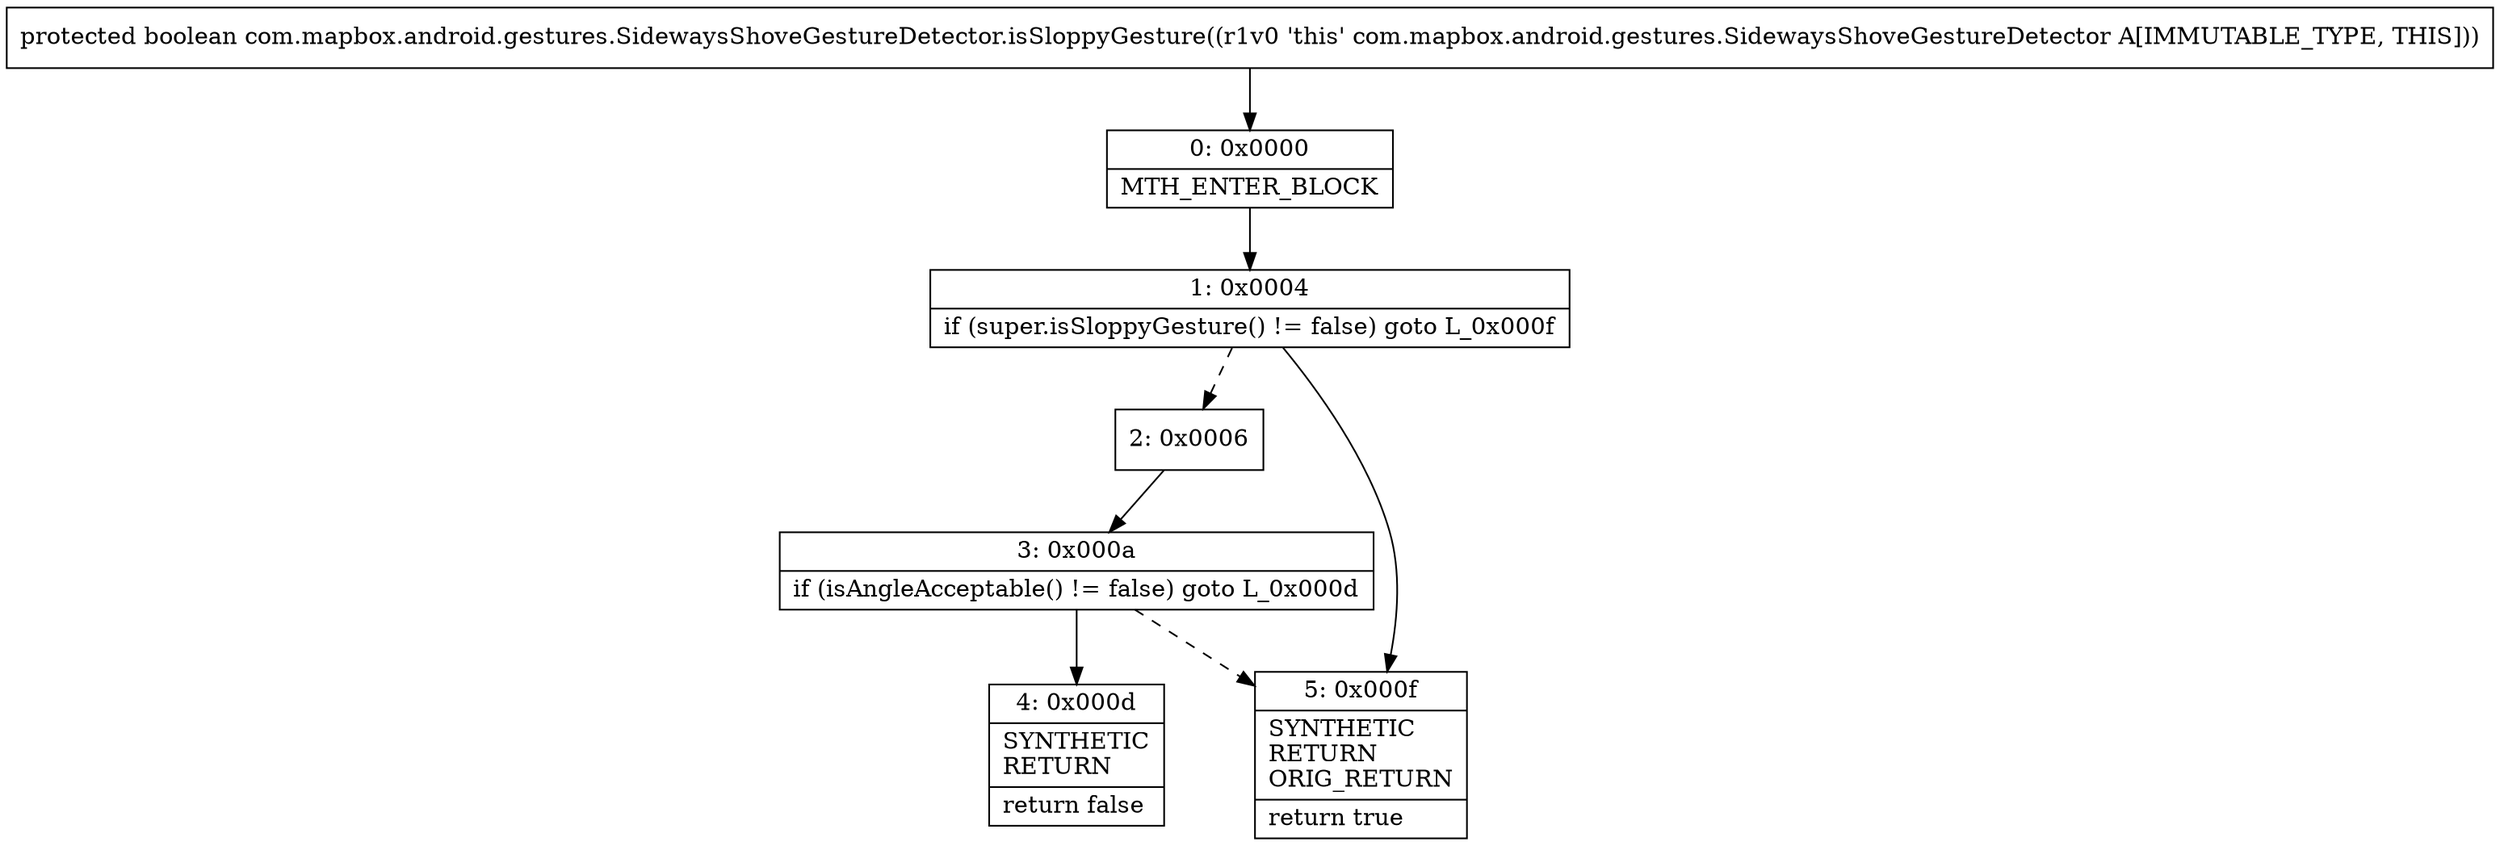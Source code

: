 digraph "CFG forcom.mapbox.android.gestures.SidewaysShoveGestureDetector.isSloppyGesture()Z" {
Node_0 [shape=record,label="{0\:\ 0x0000|MTH_ENTER_BLOCK\l}"];
Node_1 [shape=record,label="{1\:\ 0x0004|if (super.isSloppyGesture() != false) goto L_0x000f\l}"];
Node_2 [shape=record,label="{2\:\ 0x0006}"];
Node_3 [shape=record,label="{3\:\ 0x000a|if (isAngleAcceptable() != false) goto L_0x000d\l}"];
Node_4 [shape=record,label="{4\:\ 0x000d|SYNTHETIC\lRETURN\l|return false\l}"];
Node_5 [shape=record,label="{5\:\ 0x000f|SYNTHETIC\lRETURN\lORIG_RETURN\l|return true\l}"];
MethodNode[shape=record,label="{protected boolean com.mapbox.android.gestures.SidewaysShoveGestureDetector.isSloppyGesture((r1v0 'this' com.mapbox.android.gestures.SidewaysShoveGestureDetector A[IMMUTABLE_TYPE, THIS])) }"];
MethodNode -> Node_0;
Node_0 -> Node_1;
Node_1 -> Node_2[style=dashed];
Node_1 -> Node_5;
Node_2 -> Node_3;
Node_3 -> Node_4;
Node_3 -> Node_5[style=dashed];
}

